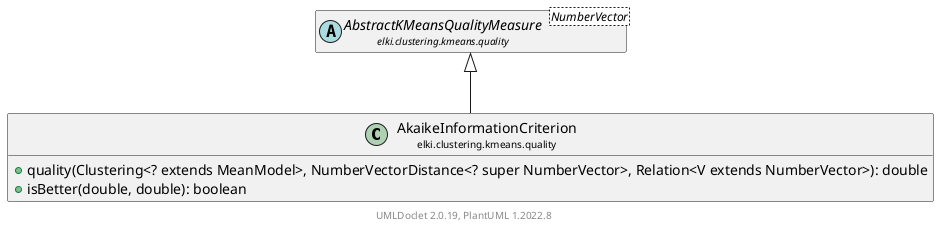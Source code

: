 @startuml
    remove .*\.(Instance|Par|Parameterizer|Factory)$
    set namespaceSeparator none
    hide empty fields
    hide empty methods

    class "<size:14>AkaikeInformationCriterion\n<size:10>elki.clustering.kmeans.quality" as elki.clustering.kmeans.quality.AkaikeInformationCriterion [[AkaikeInformationCriterion.html]] {
        +quality(Clustering<? extends MeanModel>, NumberVectorDistance<? super NumberVector>, Relation<V extends NumberVector>): double
        +isBetter(double, double): boolean
    }

    abstract class "<size:14>AbstractKMeansQualityMeasure\n<size:10>elki.clustering.kmeans.quality" as elki.clustering.kmeans.quality.AbstractKMeansQualityMeasure<NumberVector> [[AbstractKMeansQualityMeasure.html]]

    elki.clustering.kmeans.quality.AbstractKMeansQualityMeasure <|-- elki.clustering.kmeans.quality.AkaikeInformationCriterion

    center footer UMLDoclet 2.0.19, PlantUML 1.2022.8
@enduml
